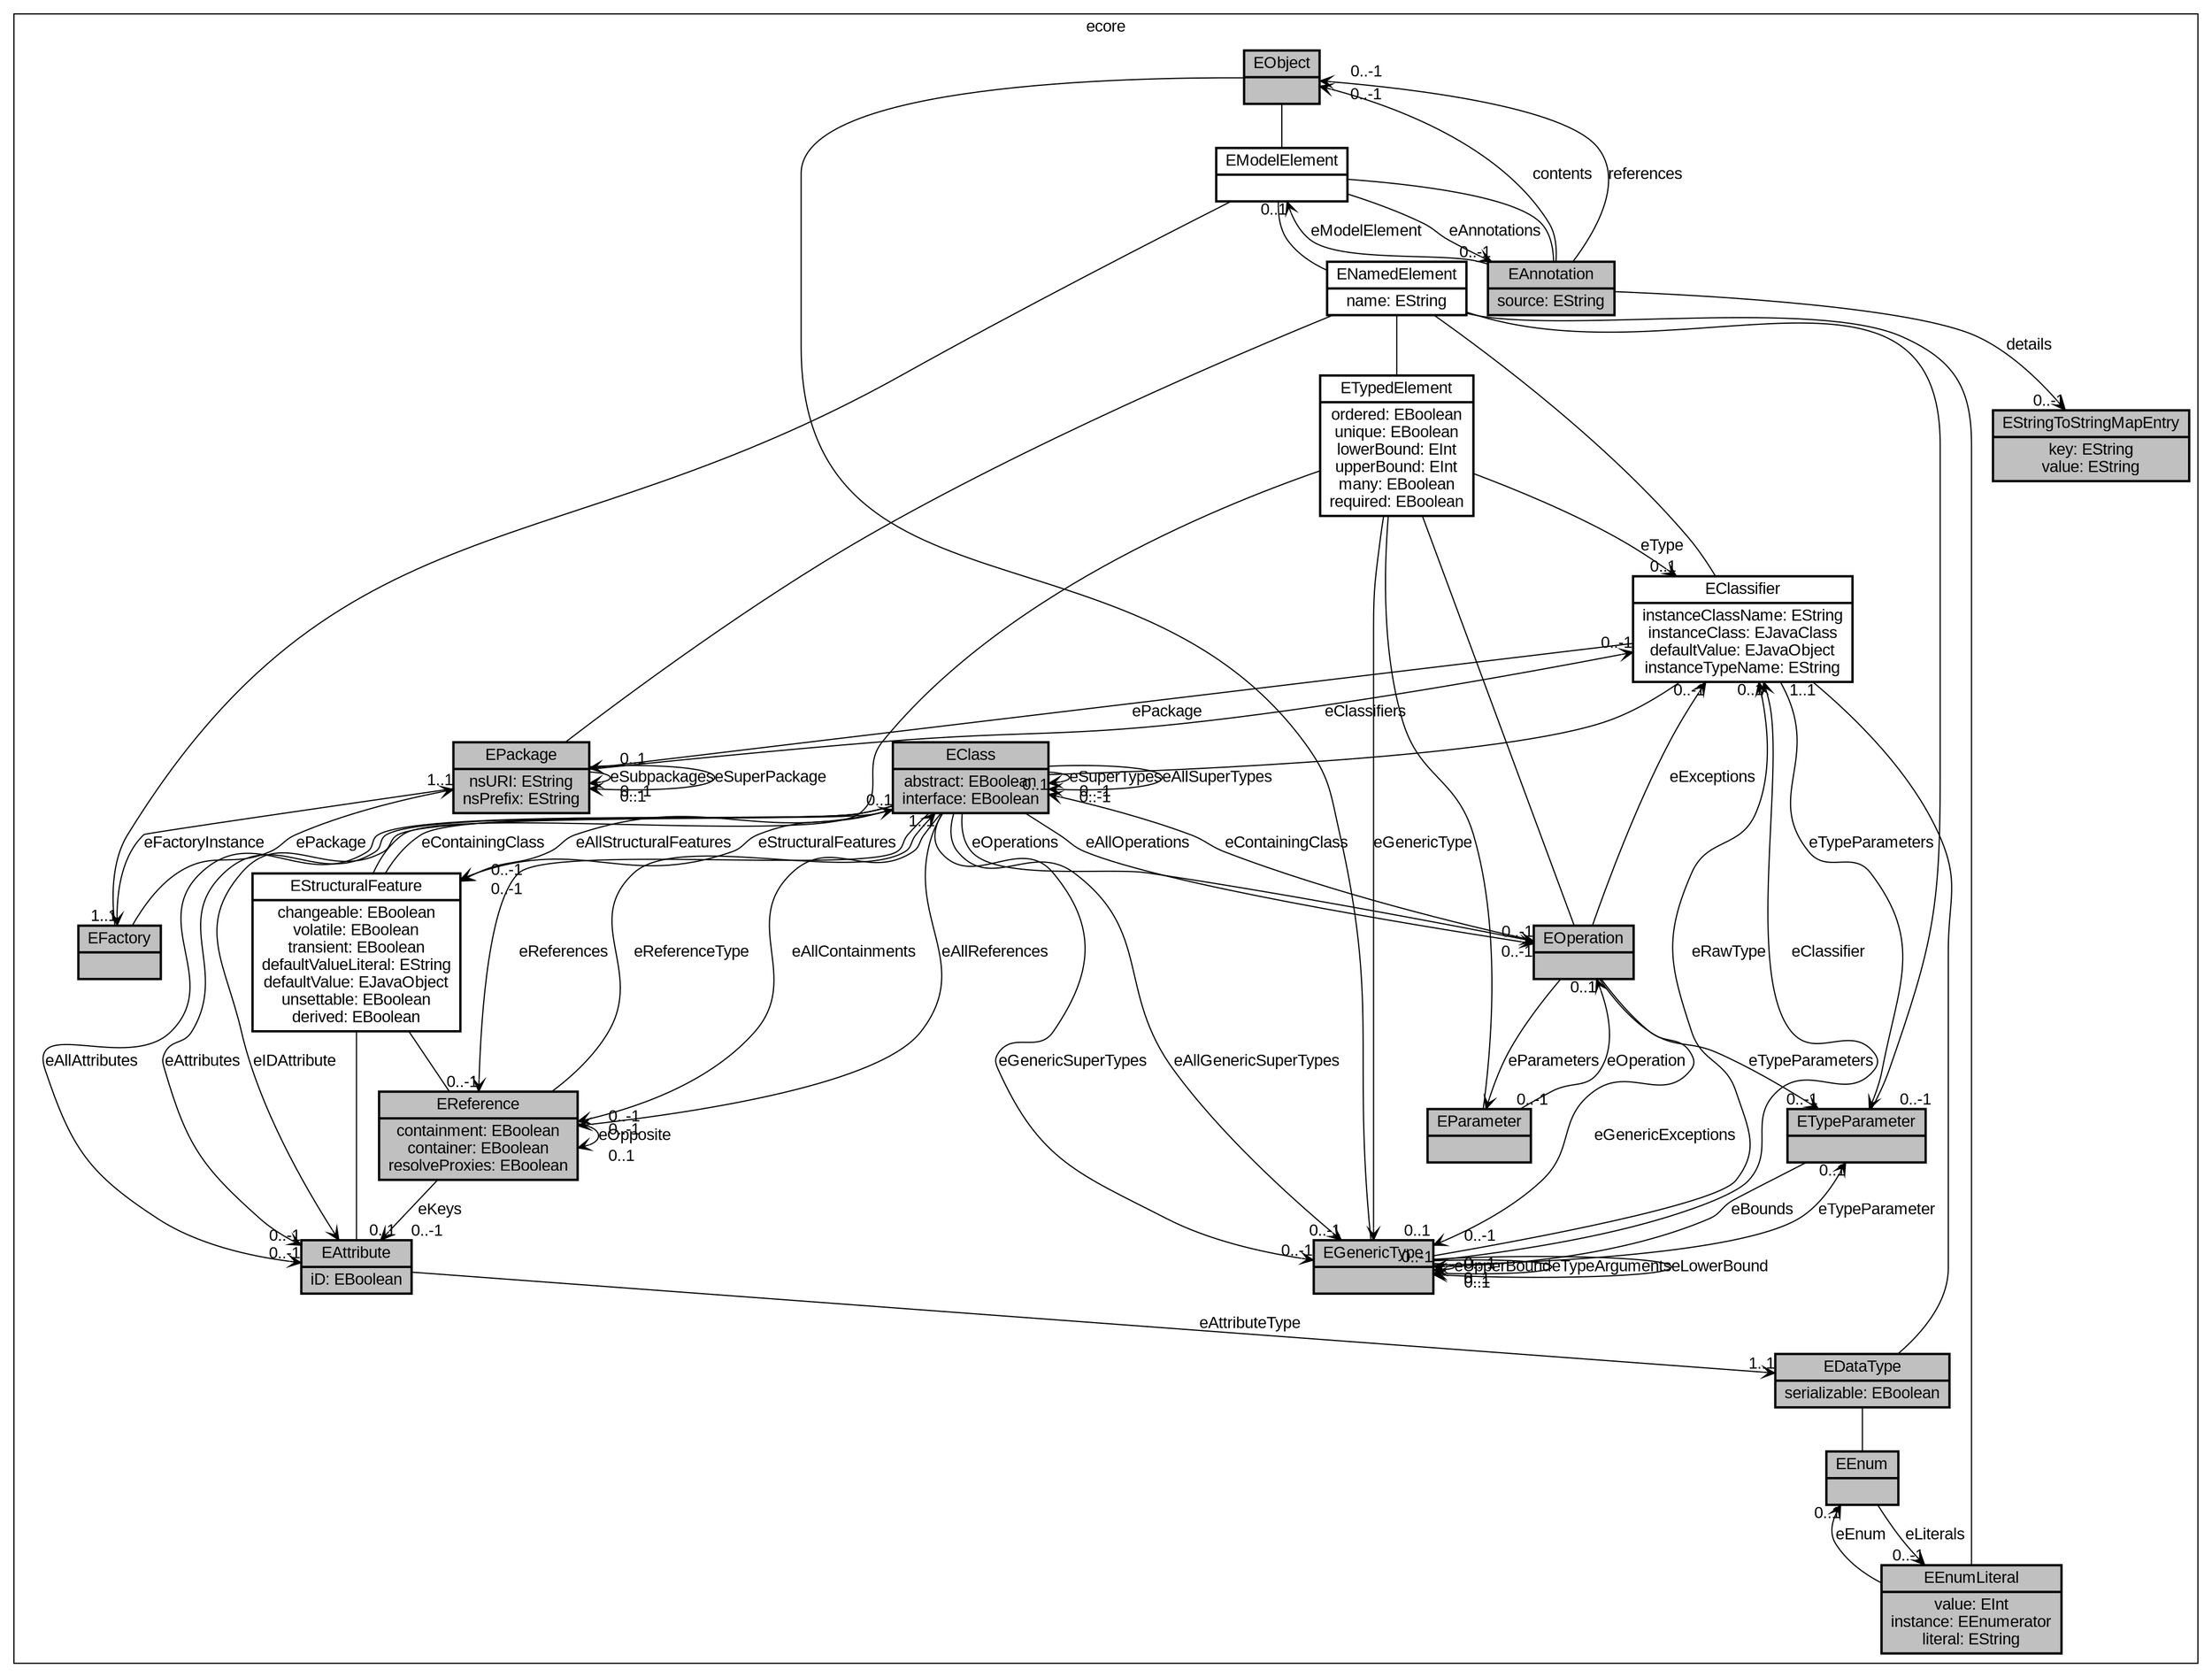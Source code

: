 	digraph "ecoremetamodel" {
		
			graph [fontname="arial"];
			node [fontname="arial"];
			edge [fontname="arial"];
		
		
	subgraph "cluster_ecore" {
		
		    label = "ecore";
		
		
	"0" [ shape="record" ][ label="{EAttribute|iD: EBoolean}" ][ style="bold, filled" ][ fillcolor="grey" ][ color="black" ];
	"1" [ shape="record" ][ label="{EAnnotation|source: EString}" ][ style="bold, filled" ][ fillcolor="grey" ][ color="black" ];
	"2" [ shape="record" ][ label="{EClass|abstract: EBoolean\ninterface: EBoolean}" ][ style="bold, filled" ][ fillcolor="grey" ][ color="black" ];
	"3" [ shape="record" ][ label="{EClassifier|instanceClassName: EString\ninstanceClass: EJavaClass\ndefaultValue: EJavaObject\ninstanceTypeName: EString}" ][ style="bold, filled" ][ fillcolor="white" ][ color="black" ];
	"4" [ shape="record" ][ label="{EDataType|serializable: EBoolean}" ][ style="bold, filled" ][ fillcolor="grey" ][ color="black" ];
	"5" [ shape="record" ][ label="{EEnum|}" ][ style="bold, filled" ][ fillcolor="grey" ][ color="black" ];
	"6" [ shape="record" ][ label="{EEnumLiteral|value: EInt\ninstance: EEnumerator\nliteral: EString}" ][ style="bold, filled" ][ fillcolor="grey" ][ color="black" ];
	"7" [ shape="record" ][ label="{EFactory|}" ][ style="bold, filled" ][ fillcolor="grey" ][ color="black" ];
	"8" [ shape="record" ][ label="{EModelElement|}" ][ style="bold, filled" ][ fillcolor="white" ][ color="black" ];
	"9" [ shape="record" ][ label="{ENamedElement|name: EString}" ][ style="bold, filled" ][ fillcolor="white" ][ color="black" ];
	"10" [ shape="record" ][ label="{EObject|}" ][ style="bold, filled" ][ fillcolor="grey" ][ color="black" ];
	"11" [ shape="record" ][ label="{EOperation|}" ][ style="bold, filled" ][ fillcolor="grey" ][ color="black" ];
	"12" [ shape="record" ][ label="{EPackage|nsURI: EString\nnsPrefix: EString}" ][ style="bold, filled" ][ fillcolor="grey" ][ color="black" ];
	"13" [ shape="record" ][ label="{EParameter|}" ][ style="bold, filled" ][ fillcolor="grey" ][ color="black" ];
	"14" [ shape="record" ][ label="{EReference|containment: EBoolean\ncontainer: EBoolean\nresolveProxies: EBoolean}" ][ style="bold, filled" ][ fillcolor="grey" ][ color="black" ];
	"15" [ shape="record" ][ label="{EStructuralFeature|changeable: EBoolean\nvolatile: EBoolean\ntransient: EBoolean\ndefaultValueLiteral: EString\ndefaultValue: EJavaObject\nunsettable: EBoolean\nderived: EBoolean}" ][ style="bold, filled" ][ fillcolor="white" ][ color="black" ];
	"16" [ shape="record" ][ label="{ETypedElement|ordered: EBoolean\nunique: EBoolean\nlowerBound: EInt\nupperBound: EInt\nmany: EBoolean\nrequired: EBoolean}" ][ style="bold, filled" ][ fillcolor="white" ][ color="black" ];
	"17" [ shape="record" ][ label="{EStringToStringMapEntry|key: EString\nvalue: EString}" ][ style="bold, filled" ][ fillcolor="grey" ][ color="black" ];
	"18" [ shape="record" ][ label="{EGenericType|}" ][ style="bold, filled" ][ fillcolor="grey" ][ color="black" ];
	"19" [ shape="record" ][ label="{ETypeParameter|}" ][ style="bold, filled" ][ fillcolor="grey" ][ color="black" ];
	"0"  -> "4"  [ label="eAttributeType" ][ headlabel="       1..1" ][ arrowhead="vee" ][ arrowtail="none" ][ weight="1" ];
	"1"  -> "17"  [ label="details" ][ headlabel="       0..-1" ][ arrowhead="vee" ][ arrowtail="diamond" ][ weight="50" ];
	"1"  -> "8"  [ label="eModelElement" ][ headlabel="       0..1" ][ arrowhead="vee" ][ arrowtail="none" ][ weight="1" ];
	"1"  -> "10"  [ label="contents" ][ headlabel="       0..-1" ][ arrowhead="vee" ][ arrowtail="diamond" ][ weight="50" ];
	"1"  -> "10"  [ label="references" ][ headlabel="       0..-1" ][ arrowhead="vee" ][ arrowtail="none" ][ weight="1" ];
	"2"  -> "2"  [ label="eSuperTypes" ][ headlabel="       0..-1" ][ arrowhead="vee" ][ arrowtail="none" ][ weight="1" ];
	"2"  -> "11"  [ label="eOperations" ][ headlabel="       0..-1" ][ arrowhead="vee" ][ arrowtail="diamond" ][ weight="50" ];
	"2"  -> "0"  [ label="eAllAttributes" ][ headlabel="       0..-1" ][ arrowhead="vee" ][ arrowtail="none" ][ weight="1" ];
	"2"  -> "14"  [ label="eAllReferences" ][ headlabel="       0..-1" ][ arrowhead="vee" ][ arrowtail="none" ][ weight="1" ];
	"2"  -> "14"  [ label="eReferences" ][ headlabel="       0..-1" ][ arrowhead="vee" ][ arrowtail="none" ][ weight="1" ];
	"2"  -> "0"  [ label="eAttributes" ][ headlabel="       0..-1" ][ arrowhead="vee" ][ arrowtail="none" ][ weight="1" ];
	"2"  -> "14"  [ label="eAllContainments" ][ headlabel="       0..-1" ][ arrowhead="vee" ][ arrowtail="none" ][ weight="1" ];
	"2"  -> "11"  [ label="eAllOperations" ][ headlabel="       0..-1" ][ arrowhead="vee" ][ arrowtail="none" ][ weight="1" ];
	"2"  -> "15"  [ label="eAllStructuralFeatures" ][ headlabel="       0..-1" ][ arrowhead="vee" ][ arrowtail="none" ][ weight="1" ];
	"2"  -> "2"  [ label="eAllSuperTypes" ][ headlabel="       0..-1" ][ arrowhead="vee" ][ arrowtail="none" ][ weight="1" ];
	"2"  -> "0"  [ label="eIDAttribute" ][ headlabel="       0..1" ][ arrowhead="vee" ][ arrowtail="none" ][ weight="1" ];
	"2"  -> "15"  [ label="eStructuralFeatures" ][ headlabel="       0..-1" ][ arrowhead="vee" ][ arrowtail="diamond" ][ weight="50" ];
	"2"  -> "18"  [ label="eGenericSuperTypes" ][ headlabel="       0..-1" ][ arrowhead="vee" ][ arrowtail="diamond" ][ weight="50" ];
	"2"  -> "18"  [ label="eAllGenericSuperTypes" ][ headlabel="       0..-1" ][ arrowhead="vee" ][ arrowtail="none" ][ weight="1" ];
	"3"  -> "12"  [ label="ePackage" ][ headlabel="       0..1" ][ arrowhead="vee" ][ arrowtail="none" ][ weight="1" ];
	"3"  -> "19"  [ label="eTypeParameters" ][ headlabel="       0..-1" ][ arrowhead="vee" ][ arrowtail="diamond" ][ weight="50" ];
	"5"  -> "6"  [ label="eLiterals" ][ headlabel="       0..-1" ][ arrowhead="vee" ][ arrowtail="diamond" ][ weight="50" ];
	"6"  -> "5"  [ label="eEnum" ][ headlabel="       0..1" ][ arrowhead="vee" ][ arrowtail="none" ][ weight="1" ];
	"7"  -> "12"  [ label="ePackage" ][ headlabel="       1..1" ][ arrowhead="vee" ][ arrowtail="none" ][ weight="1" ];
	"8"  -> "1"  [ label="eAnnotations" ][ headlabel="       0..-1" ][ arrowhead="vee" ][ arrowtail="diamond" ][ weight="50" ];
	"11"  -> "2"  [ label="eContainingClass" ][ headlabel="       0..1" ][ arrowhead="vee" ][ arrowtail="none" ][ weight="1" ];
	"11"  -> "19"  [ label="eTypeParameters" ][ headlabel="       0..-1" ][ arrowhead="vee" ][ arrowtail="diamond" ][ weight="50" ];
	"11"  -> "13"  [ label="eParameters" ][ headlabel="       0..-1" ][ arrowhead="vee" ][ arrowtail="diamond" ][ weight="50" ];
	"11"  -> "3"  [ label="eExceptions" ][ headlabel="       0..-1" ][ arrowhead="vee" ][ arrowtail="none" ][ weight="1" ];
	"11"  -> "18"  [ label="eGenericExceptions" ][ headlabel="       0..-1" ][ arrowhead="vee" ][ arrowtail="diamond" ][ weight="50" ];
	"12"  -> "7"  [ label="eFactoryInstance" ][ headlabel="       1..1" ][ arrowhead="vee" ][ arrowtail="none" ][ weight="1" ];
	"12"  -> "3"  [ label="eClassifiers" ][ headlabel="       0..-1" ][ arrowhead="vee" ][ arrowtail="diamond" ][ weight="50" ];
	"12"  -> "12"  [ label="eSubpackages" ][ headlabel="       0..-1" ][ arrowhead="vee" ][ arrowtail="diamond" ][ weight="50" ];
	"12"  -> "12"  [ label="eSuperPackage" ][ headlabel="       0..1" ][ arrowhead="vee" ][ arrowtail="none" ][ weight="1" ];
	"13"  -> "11"  [ label="eOperation" ][ headlabel="       0..1" ][ arrowhead="vee" ][ arrowtail="none" ][ weight="1" ];
	"14"  -> "14"  [ label="eOpposite" ][ headlabel="       0..1" ][ arrowhead="vee" ][ arrowtail="none" ][ weight="1" ];
	"14"  -> "2"  [ label="eReferenceType" ][ headlabel="       1..1" ][ arrowhead="vee" ][ arrowtail="none" ][ weight="1" ];
	"14"  -> "0"  [ label="eKeys" ][ headlabel="       0..-1" ][ arrowhead="vee" ][ arrowtail="none" ][ weight="1" ];
	"15"  -> "2"  [ label="eContainingClass" ][ headlabel="       0..1" ][ arrowhead="vee" ][ arrowtail="none" ][ weight="1" ];
	"16"  -> "3"  [ label="eType" ][ headlabel="       0..1" ][ arrowhead="vee" ][ arrowtail="none" ][ weight="1" ];
	"16"  -> "18"  [ label="eGenericType" ][ headlabel="       0..1" ][ arrowhead="vee" ][ arrowtail="diamond" ][ weight="50" ];
	"18"  -> "18"  [ label="eUpperBound" ][ headlabel="       0..1" ][ arrowhead="vee" ][ arrowtail="diamond" ][ weight="50" ];
	"18"  -> "18"  [ label="eTypeArguments" ][ headlabel="       0..-1" ][ arrowhead="vee" ][ arrowtail="diamond" ][ weight="50" ];
	"18"  -> "3"  [ label="eRawType" ][ headlabel="       1..1" ][ arrowhead="vee" ][ arrowtail="none" ][ weight="1" ];
	"18"  -> "18"  [ label="eLowerBound" ][ headlabel="       0..1" ][ arrowhead="vee" ][ arrowtail="diamond" ][ weight="50" ];
	"18"  -> "19"  [ label="eTypeParameter" ][ headlabel="       0..1" ][ arrowhead="vee" ][ arrowtail="none" ][ weight="1" ];
	"18"  -> "3"  [ label="eClassifier" ][ headlabel="       0..1" ][ arrowhead="vee" ][ arrowtail="none" ][ weight="1" ];
	"19"  -> "18"  [ label="eBounds" ][ headlabel="       0..-1" ][ arrowhead="vee" ][ arrowtail="diamond" ][ weight="50" ];
	"15"  -> "0"  [ arrowtail="empty" ][ arrowhead="none" ][ weight="100" ];
	"8"  -> "1"  [ arrowtail="empty" ][ arrowhead="none" ][ weight="100" ];
	"3"  -> "2"  [ arrowtail="empty" ][ arrowhead="none" ][ weight="100" ];
	"9"  -> "3"  [ arrowtail="empty" ][ arrowhead="none" ][ weight="100" ];
	"3"  -> "4"  [ arrowtail="empty" ][ arrowhead="none" ][ weight="100" ];
	"4"  -> "5"  [ arrowtail="empty" ][ arrowhead="none" ][ weight="100" ];
	"9"  -> "6"  [ arrowtail="empty" ][ arrowhead="none" ][ weight="100" ];
	"8"  -> "7"  [ arrowtail="empty" ][ arrowhead="none" ][ weight="100" ];
	"10"  -> "8"  [ arrowtail="empty" ][ arrowhead="none" ][ weight="100" ];
	"8"  -> "9"  [ arrowtail="empty" ][ arrowhead="none" ][ weight="100" ];
	"16"  -> "11"  [ arrowtail="empty" ][ arrowhead="none" ][ weight="100" ];
	"9"  -> "12"  [ arrowtail="empty" ][ arrowhead="none" ][ weight="100" ];
	"16"  -> "13"  [ arrowtail="empty" ][ arrowhead="none" ][ weight="100" ];
	"15"  -> "14"  [ arrowtail="empty" ][ arrowhead="none" ][ weight="100" ];
	"16"  -> "15"  [ arrowtail="empty" ][ arrowhead="none" ][ weight="100" ];
	"9"  -> "16"  [ arrowtail="empty" ][ arrowhead="none" ][ weight="100" ];
	"10"  -> "18"  [ arrowtail="empty" ][ arrowhead="none" ][ weight="100" ];
	"9"  -> "19"  [ arrowtail="empty" ][ arrowhead="none" ][ weight="100" ]	
	}	

	}
	